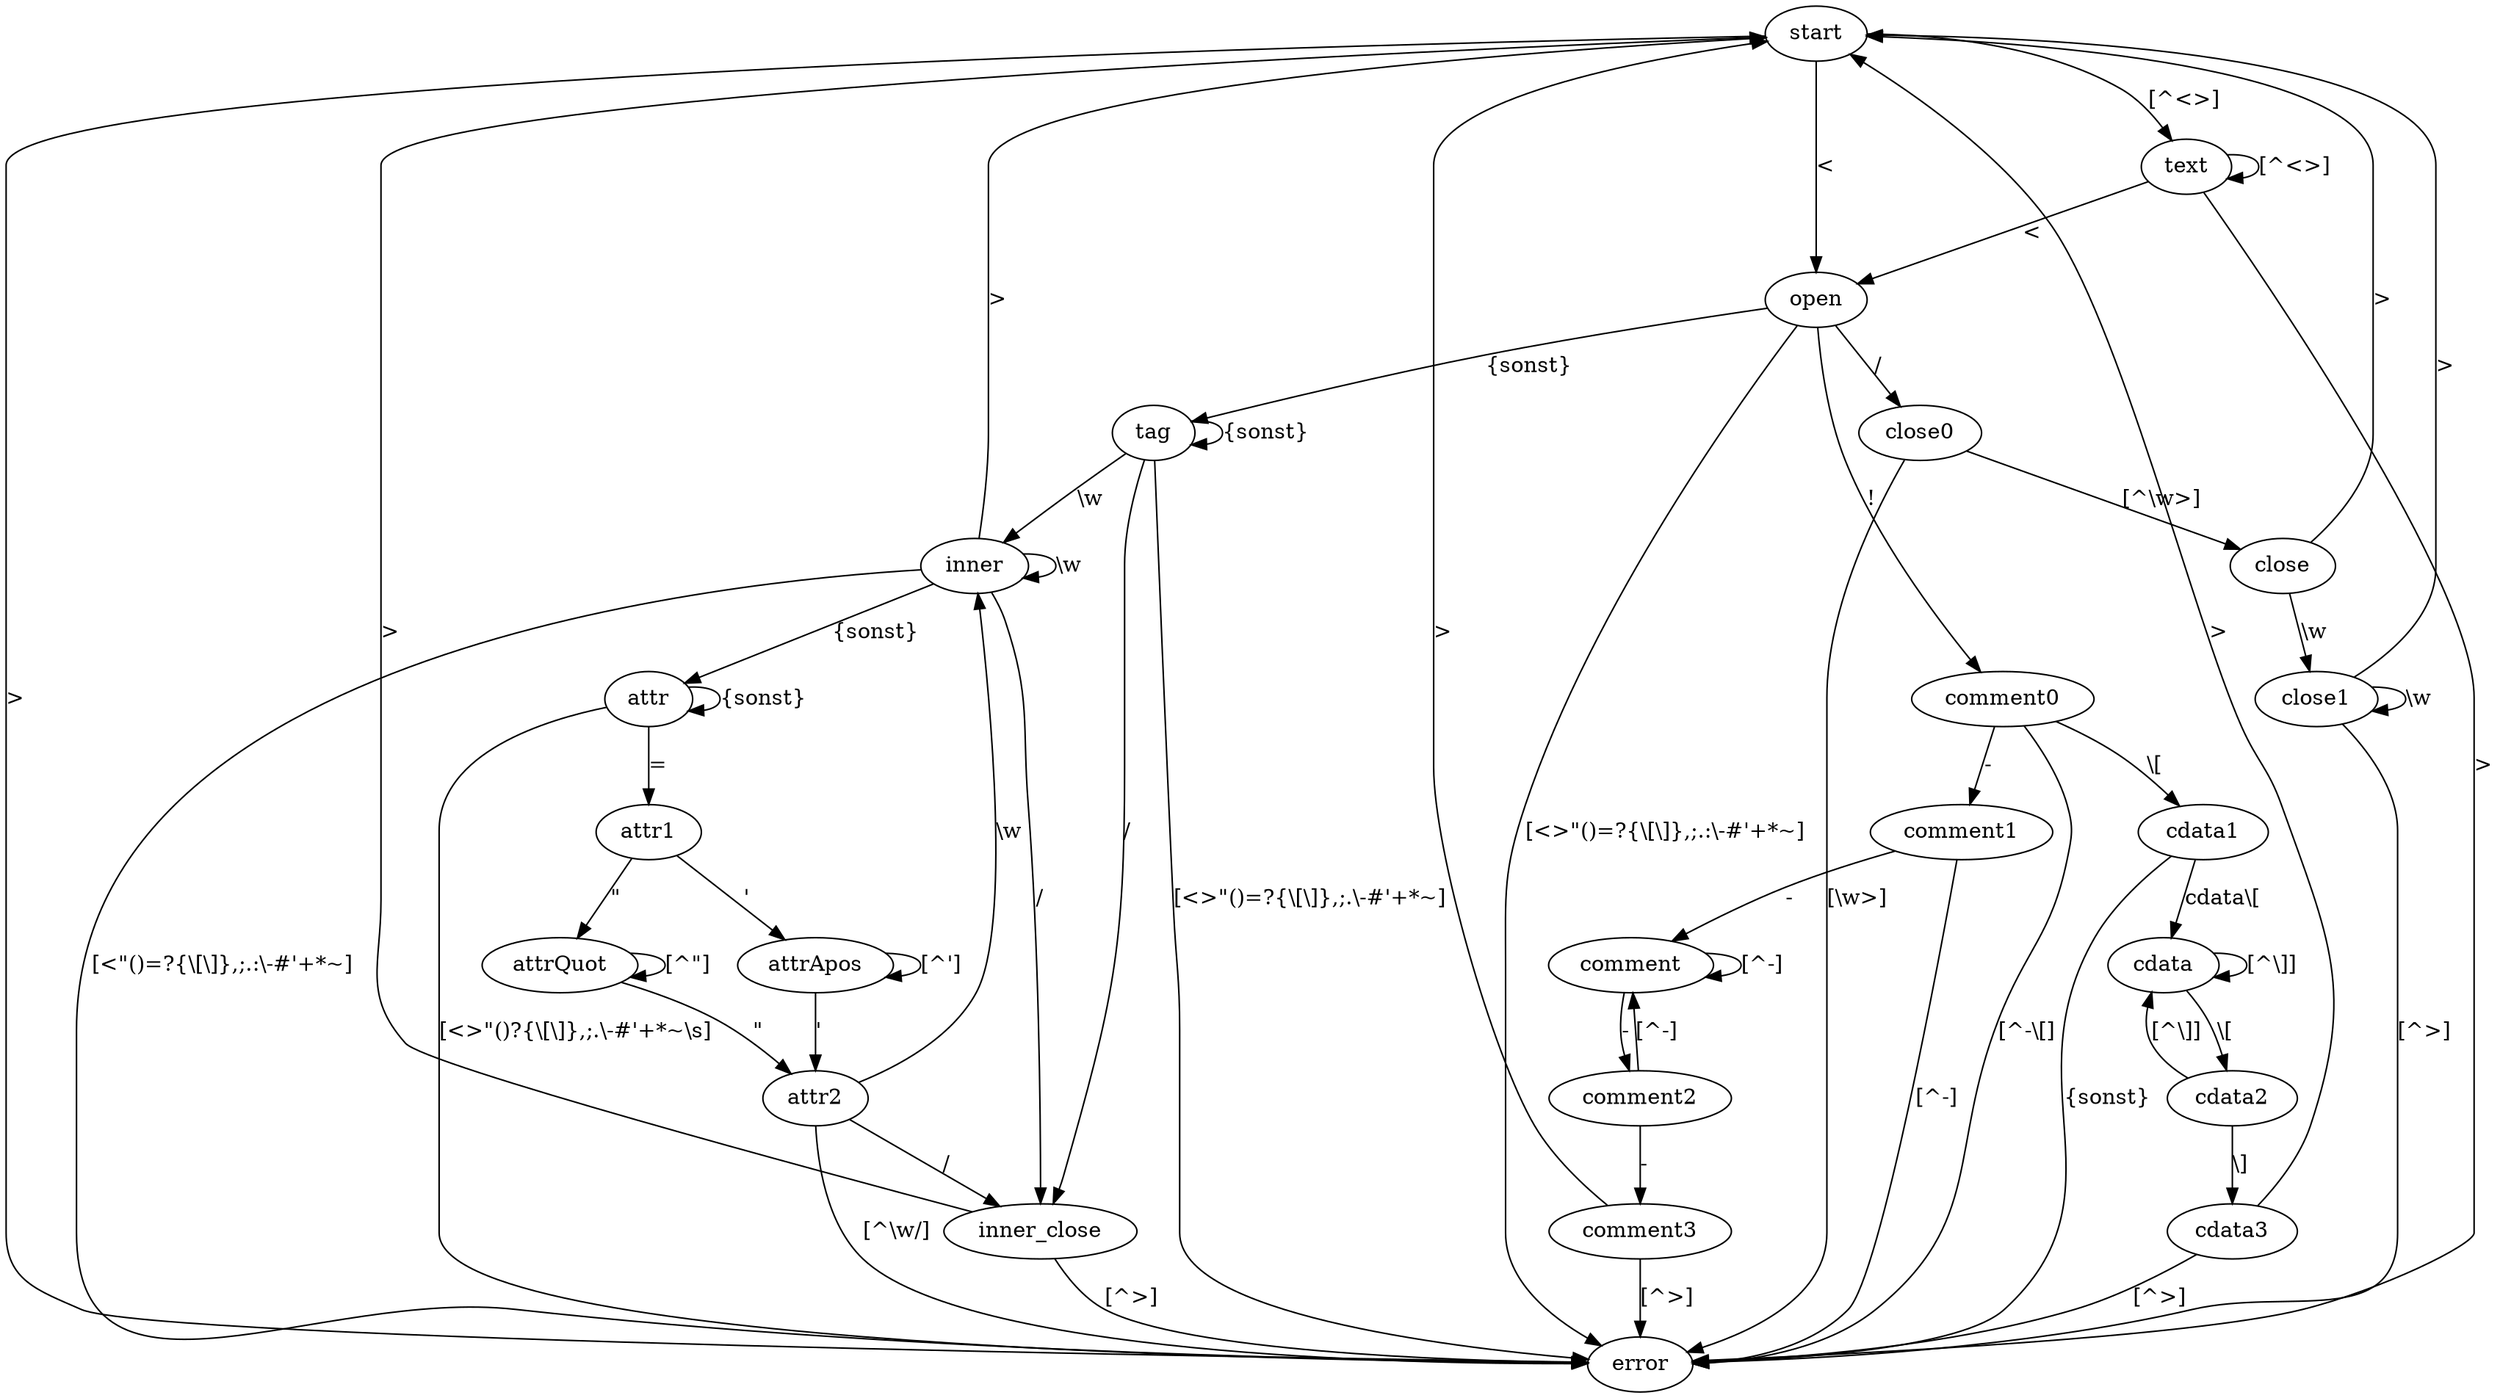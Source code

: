 digraph XML {
	start -> open [ label="<" ];
	start -> error [ label=">" ];
	start -> text [ label="[^<>]" ];
	text -> text [ label="[^<>]" ];
	text -> error [ label=">" ];
	text -> open [ label="<" ];
	
	open -> comment0 [ label="!" ];
	comment0 -> comment1 [ label="-" ];
	comment0 -> error [ label="[^-\\[]" ];
	comment1 -> comment [ label="-" ];
	comment1 -> error [ label="[^-]" ];
	comment -> comment2 [ label="-" ];
	comment -> comment [ label="[^-]" ];
	comment2 -> comment3 [ label="-" ];
	comment2 -> comment [ label="[^-]" ];
	comment3 -> start [ label=">" ];
	comment3 -> error [ label="[^>]" ];
	
	comment0 -> cdata1 [ label="\\[" ];
	cdata1 -> cdata [ label="cdata\\[" ];
	cdata1 -> error [ label="{sonst}" ];
	cdata -> cdata2 [ label="\\[" ];
	cdata -> cdata [ label="[^\\]]" ];
	cdata2 -> cdata3 [ label="\\]" ];
	cdata2 -> cdata [ label="[^\\]]" ];
	cdata3 -> start [ label=">" ];
	cdata3 -> error [ label="[^>]" ];
	
	open -> close0 [ label="/" ];
	close0 -> close [ label="[^\\w>]" ];
	close0 -> error [ label="[\\w>]" ];
	close -> close1 [ label="\\w" ];
	close1 -> close1 [ label="\\w" ];
	close -> start [ label=">" ];
	close1 -> start [ label=">" ];
	close1 -> error [ label="[^>]" ];
	
	open -> error [ label="[<>\"()=?{\\[\\]},;.:\\-#'+*~]" ];
	
	open -> tag [ label="{sonst}" ];
	tag -> error [ label="[<>\"()=?{\\[\\]},;.\\-#'+*~]" ];
	tag -> inner [ label="\\w" ];
	tag -> inner_close [ label="/" ];
	tag -> tag [ label="{sonst}" ];
	
	inner -> error [ label="[<\"()=?{\\[\\]},;.:\\-#'+*~]" ];
	inner -> inner [ label="\\w" ];
	
	inner -> start [ label=">" ];
	inner -> inner_close [ label="/" ];
	inner_close -> start [ label=">" ];
	inner_close -> error [ label="[^>]" ];
	
	inner -> attr [ label="{sonst}" ];
	attr -> error [ label="[<>\"()?{\\[\\]},;.\\-#'+*~\\s]" ];
	attr -> attr1 [ label="=" ];
	attr -> attr [ label="{sonst}" ];
	
	attr1 -> attrQuot [ label="\"" ];
	attrQuot -> attrQuot [ label="[^\"]" ];
	attrQuot -> attr2 [ label="\"" ];
	
	attr1 -> attrApos [ label="'" ];
	attrApos -> attrApos [ label="[^']" ];
	attrApos -> attr2 [ label="'" ];
	
	attr2 -> inner_close [ label="/" ];
	attr2 -> inner [ label="\\w" ];
	attr2 -> error [ label="[^\\w/]" ];
}
